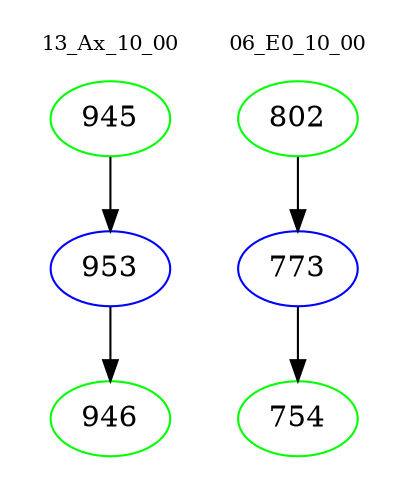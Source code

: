 digraph{
subgraph cluster_0 {
color = white
label = "13_Ax_10_00";
fontsize=10;
T0_945 [label="945", color="green"]
T0_945 -> T0_953 [color="black"]
T0_953 [label="953", color="blue"]
T0_953 -> T0_946 [color="black"]
T0_946 [label="946", color="green"]
}
subgraph cluster_1 {
color = white
label = "06_E0_10_00";
fontsize=10;
T1_802 [label="802", color="green"]
T1_802 -> T1_773 [color="black"]
T1_773 [label="773", color="blue"]
T1_773 -> T1_754 [color="black"]
T1_754 [label="754", color="green"]
}
}
